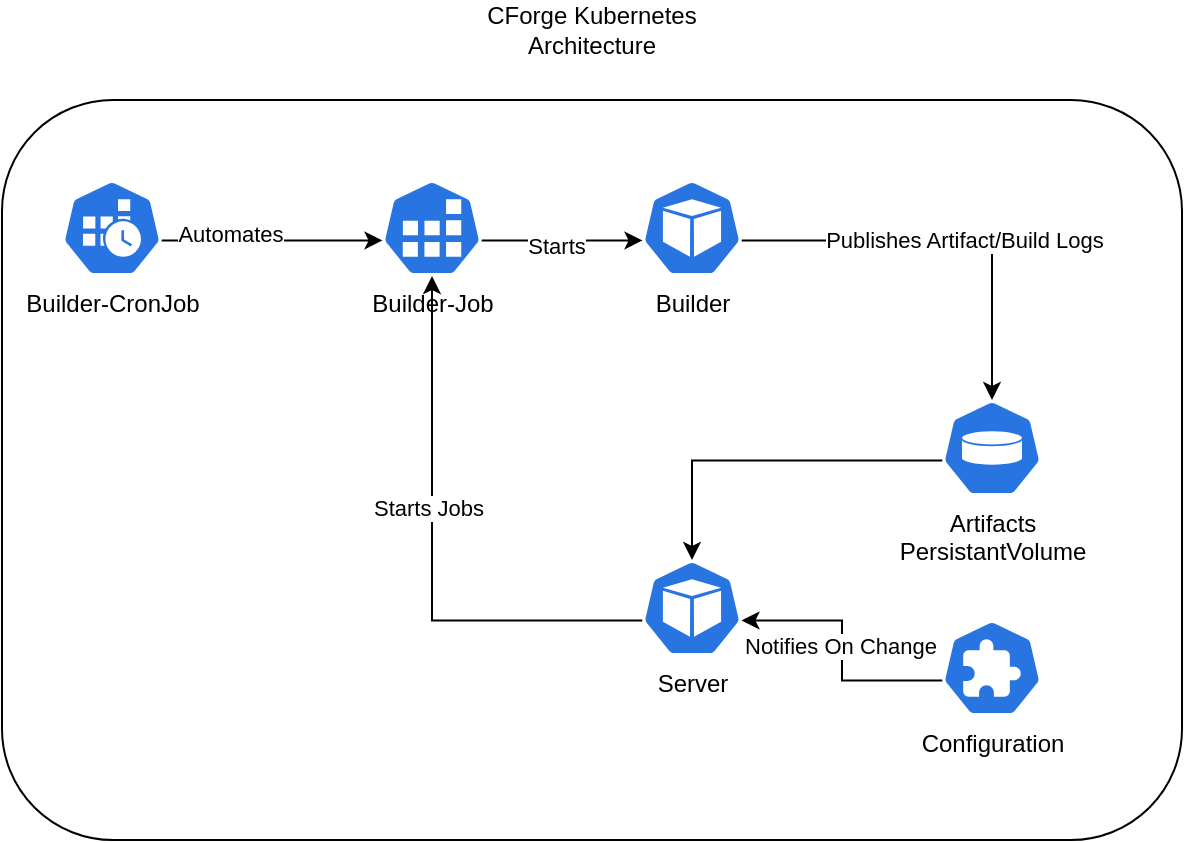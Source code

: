 <mxfile version="20.7.4" type="device"><diagram id="Yew4Dfsr4B3_ha5L6RPp" name="Page-1"><mxGraphModel dx="1114" dy="894" grid="1" gridSize="10" guides="1" tooltips="1" connect="1" arrows="1" fold="1" page="1" pageScale="1" pageWidth="850" pageHeight="1100" math="0" shadow="0"><root><mxCell id="0"/><mxCell id="1" parent="0"/><mxCell id="UU7EAi0SLv9-bO2X8RDL-23" value="" style="rounded=1;whiteSpace=wrap;html=1;" vertex="1" parent="1"><mxGeometry x="100" y="190" width="590" height="370" as="geometry"/></mxCell><mxCell id="UU7EAi0SLv9-bO2X8RDL-7" style="edgeStyle=orthogonalEdgeStyle;rounded=0;orthogonalLoop=1;jettySize=auto;html=1;exitX=0.995;exitY=0.63;exitDx=0;exitDy=0;exitPerimeter=0;entryX=0.005;entryY=0.63;entryDx=0;entryDy=0;entryPerimeter=0;" edge="1" parent="1" source="UU7EAi0SLv9-bO2X8RDL-1" target="UU7EAi0SLv9-bO2X8RDL-4"><mxGeometry relative="1" as="geometry"/></mxCell><mxCell id="UU7EAi0SLv9-bO2X8RDL-22" value="Automates" style="edgeLabel;html=1;align=center;verticalAlign=middle;resizable=0;points=[];" vertex="1" connectable="0" parent="UU7EAi0SLv9-bO2X8RDL-7"><mxGeometry x="-0.396" y="3" relative="1" as="geometry"><mxPoint as="offset"/></mxGeometry></mxCell><mxCell id="UU7EAi0SLv9-bO2X8RDL-1" value="Builder-CronJob" style="sketch=0;html=1;dashed=0;whitespace=wrap;fillColor=#2875E2;strokeColor=#ffffff;points=[[0.005,0.63,0],[0.1,0.2,0],[0.9,0.2,0],[0.5,0,0],[0.995,0.63,0],[0.72,0.99,0],[0.5,1,0],[0.28,0.99,0]];verticalLabelPosition=bottom;align=center;verticalAlign=top;shape=mxgraph.kubernetes.icon;prIcon=cronjob" vertex="1" parent="1"><mxGeometry x="130" y="230" width="50" height="48" as="geometry"/></mxCell><mxCell id="UU7EAi0SLv9-bO2X8RDL-12" style="edgeStyle=orthogonalEdgeStyle;rounded=0;orthogonalLoop=1;jettySize=auto;html=1;exitX=0.995;exitY=0.63;exitDx=0;exitDy=0;exitPerimeter=0;entryX=0.5;entryY=0;entryDx=0;entryDy=0;entryPerimeter=0;" edge="1" parent="1" source="UU7EAi0SLv9-bO2X8RDL-2" target="UU7EAi0SLv9-bO2X8RDL-3"><mxGeometry relative="1" as="geometry"/></mxCell><mxCell id="UU7EAi0SLv9-bO2X8RDL-14" value="Publishes Artifact/Build Logs" style="edgeLabel;html=1;align=center;verticalAlign=middle;resizable=0;points=[];" vertex="1" connectable="0" parent="UU7EAi0SLv9-bO2X8RDL-12"><mxGeometry x="-0.285" y="-3" relative="1" as="geometry"><mxPoint x="37" y="-3" as="offset"/></mxGeometry></mxCell><mxCell id="UU7EAi0SLv9-bO2X8RDL-2" value="Builder" style="sketch=0;html=1;dashed=0;whitespace=wrap;fillColor=#2875E2;strokeColor=#ffffff;points=[[0.005,0.63,0],[0.1,0.2,0],[0.9,0.2,0],[0.5,0,0],[0.995,0.63,0],[0.72,0.99,0],[0.5,1,0],[0.28,0.99,0]];verticalLabelPosition=bottom;align=center;verticalAlign=top;shape=mxgraph.kubernetes.icon;prIcon=pod" vertex="1" parent="1"><mxGeometry x="420" y="230" width="50" height="48" as="geometry"/></mxCell><mxCell id="UU7EAi0SLv9-bO2X8RDL-13" style="edgeStyle=orthogonalEdgeStyle;rounded=0;orthogonalLoop=1;jettySize=auto;html=1;exitX=0.005;exitY=0.63;exitDx=0;exitDy=0;exitPerimeter=0;entryX=0.5;entryY=0;entryDx=0;entryDy=0;entryPerimeter=0;" edge="1" parent="1" source="UU7EAi0SLv9-bO2X8RDL-3" target="UU7EAi0SLv9-bO2X8RDL-9"><mxGeometry relative="1" as="geometry"/></mxCell><mxCell id="UU7EAi0SLv9-bO2X8RDL-3" value="Artifacts&lt;br&gt;PersistantVolume&lt;br&gt;" style="sketch=0;html=1;dashed=0;whitespace=wrap;fillColor=#2875E2;strokeColor=#ffffff;points=[[0.005,0.63,0],[0.1,0.2,0],[0.9,0.2,0],[0.5,0,0],[0.995,0.63,0],[0.72,0.99,0],[0.5,1,0],[0.28,0.99,0]];verticalLabelPosition=bottom;align=center;verticalAlign=top;shape=mxgraph.kubernetes.icon;prIcon=pv" vertex="1" parent="1"><mxGeometry x="570" y="340" width="50" height="48" as="geometry"/></mxCell><mxCell id="UU7EAi0SLv9-bO2X8RDL-8" style="edgeStyle=orthogonalEdgeStyle;rounded=0;orthogonalLoop=1;jettySize=auto;html=1;exitX=0.995;exitY=0.63;exitDx=0;exitDy=0;exitPerimeter=0;entryX=0.005;entryY=0.63;entryDx=0;entryDy=0;entryPerimeter=0;" edge="1" parent="1" source="UU7EAi0SLv9-bO2X8RDL-4" target="UU7EAi0SLv9-bO2X8RDL-2"><mxGeometry relative="1" as="geometry"><mxPoint x="375.97" y="266.05" as="targetPoint"/></mxGeometry></mxCell><mxCell id="UU7EAi0SLv9-bO2X8RDL-21" value="Starts" style="edgeLabel;html=1;align=center;verticalAlign=middle;resizable=0;points=[];" vertex="1" connectable="0" parent="UU7EAi0SLv9-bO2X8RDL-8"><mxGeometry x="-0.099" y="-3" relative="1" as="geometry"><mxPoint as="offset"/></mxGeometry></mxCell><mxCell id="UU7EAi0SLv9-bO2X8RDL-4" value="Builder-Job" style="sketch=0;html=1;dashed=0;whitespace=wrap;fillColor=#2875E2;strokeColor=#ffffff;points=[[0.005,0.63,0],[0.1,0.2,0],[0.9,0.2,0],[0.5,0,0],[0.995,0.63,0],[0.72,0.99,0],[0.5,1,0],[0.28,0.99,0]];verticalLabelPosition=bottom;align=center;verticalAlign=top;shape=mxgraph.kubernetes.icon;prIcon=job" vertex="1" parent="1"><mxGeometry x="290" y="230" width="50" height="48" as="geometry"/></mxCell><mxCell id="UU7EAi0SLv9-bO2X8RDL-11" style="edgeStyle=orthogonalEdgeStyle;rounded=0;orthogonalLoop=1;jettySize=auto;html=1;exitX=0.005;exitY=0.63;exitDx=0;exitDy=0;exitPerimeter=0;" edge="1" parent="1" source="UU7EAi0SLv9-bO2X8RDL-9" target="UU7EAi0SLv9-bO2X8RDL-4"><mxGeometry relative="1" as="geometry"/></mxCell><mxCell id="UU7EAi0SLv9-bO2X8RDL-15" value="Starts Jobs" style="edgeLabel;html=1;align=center;verticalAlign=middle;resizable=0;points=[];" vertex="1" connectable="0" parent="UU7EAi0SLv9-bO2X8RDL-11"><mxGeometry x="0.164" y="2" relative="1" as="geometry"><mxPoint as="offset"/></mxGeometry></mxCell><mxCell id="UU7EAi0SLv9-bO2X8RDL-9" value="Server" style="sketch=0;html=1;dashed=0;whitespace=wrap;fillColor=#2875E2;strokeColor=#ffffff;points=[[0.005,0.63,0],[0.1,0.2,0],[0.9,0.2,0],[0.5,0,0],[0.995,0.63,0],[0.72,0.99,0],[0.5,1,0],[0.28,0.99,0]];verticalLabelPosition=bottom;align=center;verticalAlign=top;shape=mxgraph.kubernetes.icon;prIcon=pod" vertex="1" parent="1"><mxGeometry x="420" y="420" width="50" height="48" as="geometry"/></mxCell><mxCell id="UU7EAi0SLv9-bO2X8RDL-18" style="edgeStyle=orthogonalEdgeStyle;rounded=0;orthogonalLoop=1;jettySize=auto;html=1;exitX=0.005;exitY=0.63;exitDx=0;exitDy=0;exitPerimeter=0;entryX=0.995;entryY=0.63;entryDx=0;entryDy=0;entryPerimeter=0;" edge="1" parent="1" source="UU7EAi0SLv9-bO2X8RDL-16" target="UU7EAi0SLv9-bO2X8RDL-9"><mxGeometry relative="1" as="geometry"/></mxCell><mxCell id="UU7EAi0SLv9-bO2X8RDL-19" value="Notifies On Change" style="edgeLabel;html=1;align=center;verticalAlign=middle;resizable=0;points=[];" vertex="1" connectable="0" parent="UU7EAi0SLv9-bO2X8RDL-18"><mxGeometry x="0.034" y="1" relative="1" as="geometry"><mxPoint as="offset"/></mxGeometry></mxCell><mxCell id="UU7EAi0SLv9-bO2X8RDL-16" value="Configuration" style="sketch=0;html=1;dashed=0;whitespace=wrap;fillColor=#2875E2;strokeColor=#ffffff;points=[[0.005,0.63,0],[0.1,0.2,0],[0.9,0.2,0],[0.5,0,0],[0.995,0.63,0],[0.72,0.99,0],[0.5,1,0],[0.28,0.99,0]];verticalLabelPosition=bottom;align=center;verticalAlign=top;shape=mxgraph.kubernetes.icon;prIcon=crd" vertex="1" parent="1"><mxGeometry x="570" y="450" width="50" height="48" as="geometry"/></mxCell><mxCell id="UU7EAi0SLv9-bO2X8RDL-24" value="CForge Kubernetes Architecture" style="text;html=1;strokeColor=none;fillColor=none;align=center;verticalAlign=middle;whiteSpace=wrap;rounded=0;" vertex="1" parent="1"><mxGeometry x="325" y="140" width="140" height="30" as="geometry"/></mxCell></root></mxGraphModel></diagram></mxfile>